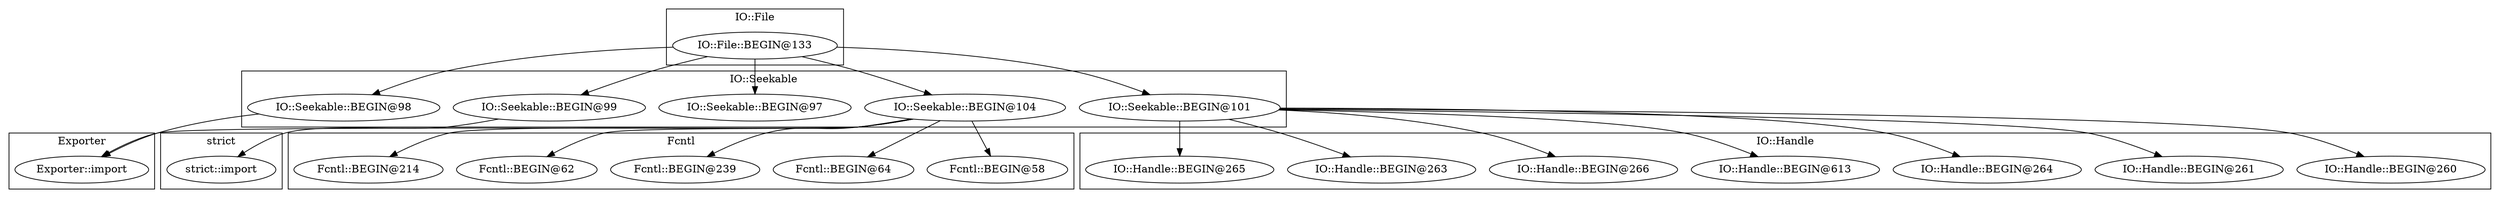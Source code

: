 digraph {
graph [overlap=false]
subgraph cluster_IO_Handle {
	label="IO::Handle";
	"IO::Handle::BEGIN@260";
	"IO::Handle::BEGIN@261";
	"IO::Handle::BEGIN@264";
	"IO::Handle::BEGIN@613";
	"IO::Handle::BEGIN@266";
	"IO::Handle::BEGIN@263";
	"IO::Handle::BEGIN@265";
}
subgraph cluster_IO_Seekable {
	label="IO::Seekable";
	"IO::Seekable::BEGIN@98";
	"IO::Seekable::BEGIN@99";
	"IO::Seekable::BEGIN@97";
	"IO::Seekable::BEGIN@104";
	"IO::Seekable::BEGIN@101";
}
subgraph cluster_Fcntl {
	label="Fcntl";
	"Fcntl::BEGIN@62";
	"Fcntl::BEGIN@214";
	"Fcntl::BEGIN@58";
	"Fcntl::BEGIN@64";
	"Fcntl::BEGIN@239";
}
subgraph cluster_IO_File {
	label="IO::File";
	"IO::File::BEGIN@133";
}
subgraph cluster_strict {
	label="strict";
	"strict::import";
}
subgraph cluster_Exporter {
	label="Exporter";
	"Exporter::import";
}
"IO::Seekable::BEGIN@104" -> "Fcntl::BEGIN@214";
"IO::Seekable::BEGIN@101" -> "IO::Handle::BEGIN@266";
"IO::Seekable::BEGIN@98" -> "Exporter::import";
"IO::Seekable::BEGIN@104" -> "Exporter::import";
"IO::Seekable::BEGIN@104" -> "Fcntl::BEGIN@64";
"IO::Seekable::BEGIN@101" -> "IO::Handle::BEGIN@260";
"IO::File::BEGIN@133" -> "IO::Seekable::BEGIN@98";
"IO::File::BEGIN@133" -> "IO::Seekable::BEGIN@97";
"IO::File::BEGIN@133" -> "IO::Seekable::BEGIN@104";
"IO::File::BEGIN@133" -> "IO::Seekable::BEGIN@101";
"IO::Seekable::BEGIN@101" -> "IO::Handle::BEGIN@613";
"IO::Seekable::BEGIN@101" -> "IO::Handle::BEGIN@264";
"IO::Seekable::BEGIN@99" -> "strict::import";
"IO::Seekable::BEGIN@104" -> "Fcntl::BEGIN@58";
"IO::Seekable::BEGIN@101" -> "IO::Handle::BEGIN@261";
"IO::Seekable::BEGIN@101" -> "IO::Handle::BEGIN@265";
"IO::Seekable::BEGIN@104" -> "Fcntl::BEGIN@239";
"IO::Seekable::BEGIN@101" -> "IO::Handle::BEGIN@263";
"IO::Seekable::BEGIN@104" -> "Fcntl::BEGIN@62";
"IO::File::BEGIN@133" -> "IO::Seekable::BEGIN@99";
}

